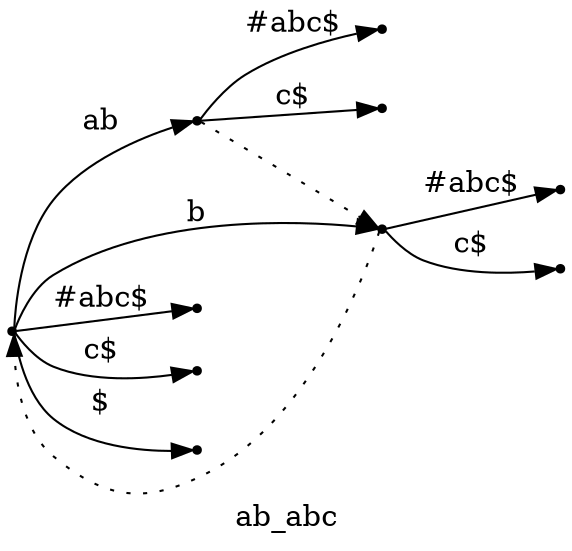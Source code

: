 digraph {
 rankdir=LR;
 label="ab_abc";
 node [shape=point];
4347793808 [label=""]4347793808 -> 4347794448[label="ab"];
4347794448 [label=""]4347794448 -> 4347794704[style=dotted];
4347794448 -> 4347794064[label="#abc$"];
4347794064 [label=""];
4347794448 -> 4347794576[label="c$"];
4347794576 [label=""];
4347793808 -> 4347794320[label="#abc$"];
4347794320 [label=""];
4347793808 -> 4347794704[label="b"];
4347794704 [label=""]4347794704 -> 4347793808[style=dotted];
4347794704 -> 4347794192[label="#abc$"];
4347794192 [label=""];
4347794704 -> 4347794832[label="c$"];
4347794832 [label=""];
4347793808 -> 4347794960[label="c$"];
4347794960 [label=""];
4347793808 -> 4347795088[label="$"];
4347795088 [label=""]}
